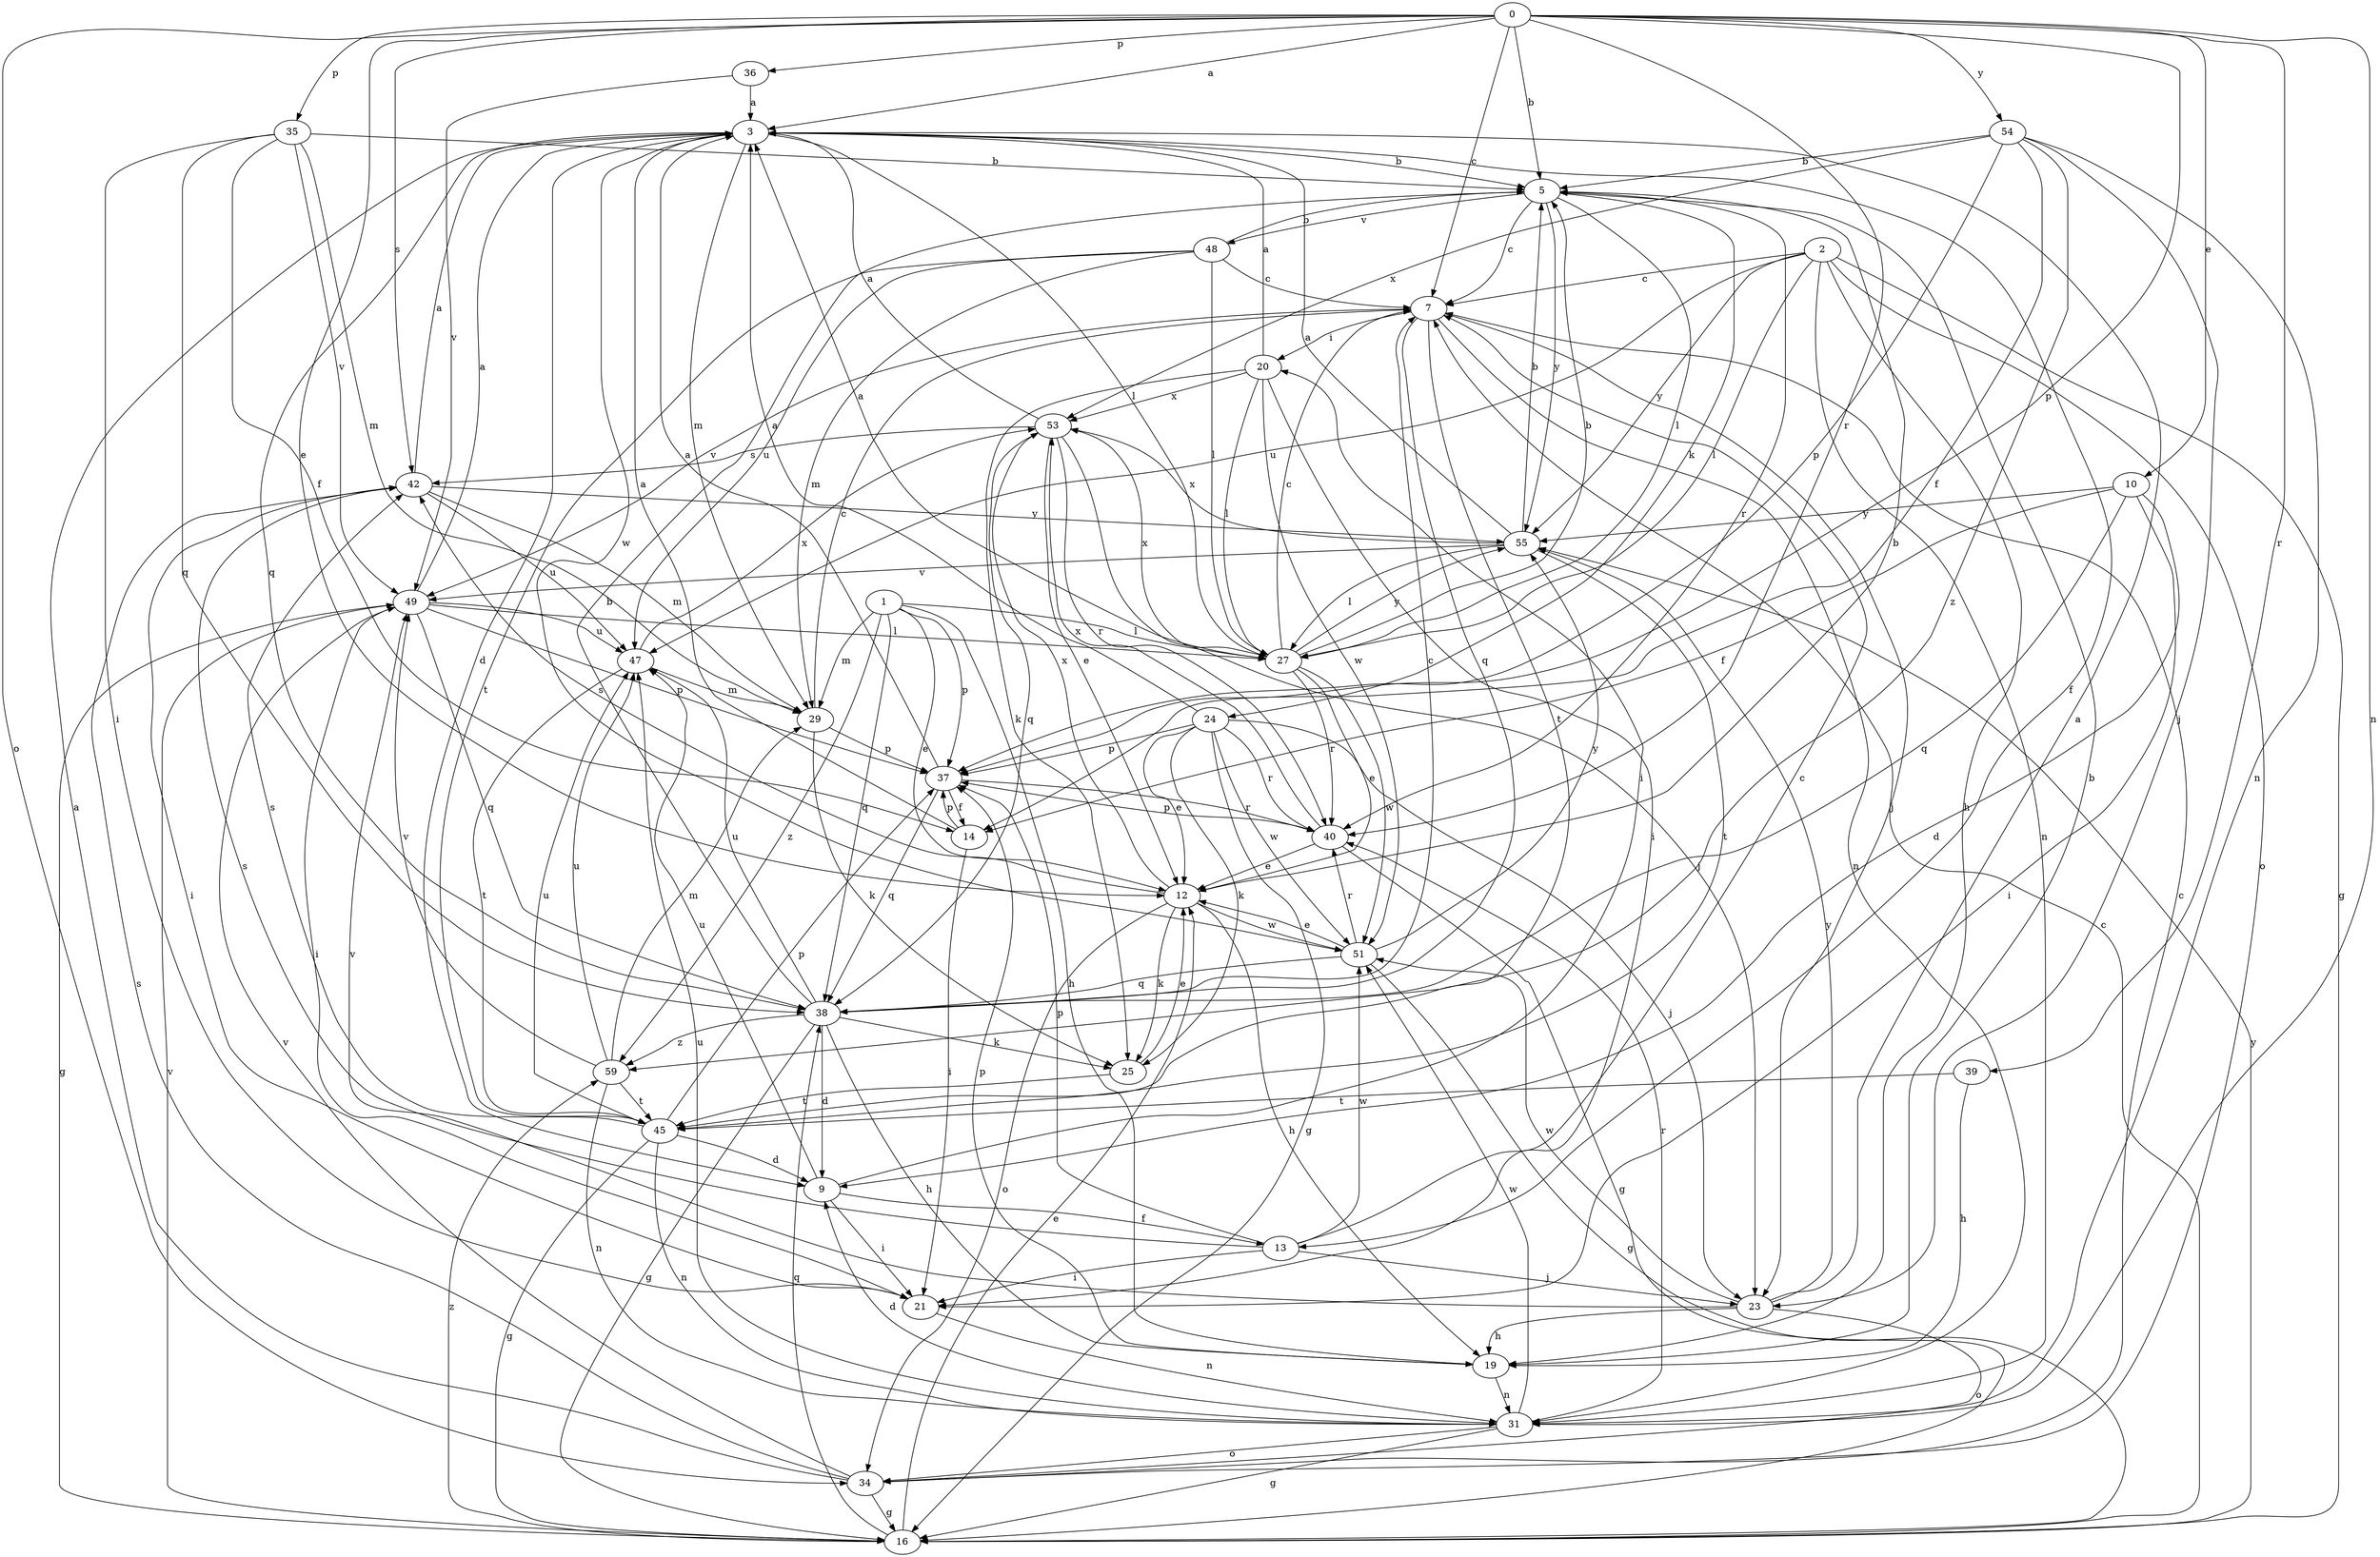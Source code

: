 strict digraph  {
0;
1;
2;
3;
5;
7;
9;
10;
12;
13;
14;
16;
19;
20;
21;
23;
24;
25;
27;
29;
31;
34;
35;
36;
37;
38;
39;
40;
42;
45;
47;
48;
49;
51;
53;
54;
55;
59;
0 -> 3  [label=a];
0 -> 5  [label=b];
0 -> 7  [label=c];
0 -> 10  [label=e];
0 -> 12  [label=e];
0 -> 31  [label=n];
0 -> 34  [label=o];
0 -> 35  [label=p];
0 -> 36  [label=p];
0 -> 37  [label=p];
0 -> 39  [label=r];
0 -> 40  [label=r];
0 -> 42  [label=s];
0 -> 54  [label=y];
1 -> 12  [label=e];
1 -> 19  [label=h];
1 -> 27  [label=l];
1 -> 29  [label=m];
1 -> 37  [label=p];
1 -> 38  [label=q];
1 -> 59  [label=z];
2 -> 7  [label=c];
2 -> 16  [label=g];
2 -> 19  [label=h];
2 -> 27  [label=l];
2 -> 31  [label=n];
2 -> 34  [label=o];
2 -> 47  [label=u];
2 -> 55  [label=y];
3 -> 5  [label=b];
3 -> 9  [label=d];
3 -> 13  [label=f];
3 -> 27  [label=l];
3 -> 29  [label=m];
3 -> 38  [label=q];
3 -> 51  [label=w];
5 -> 7  [label=c];
5 -> 24  [label=k];
5 -> 27  [label=l];
5 -> 40  [label=r];
5 -> 48  [label=v];
5 -> 55  [label=y];
7 -> 20  [label=i];
7 -> 23  [label=j];
7 -> 31  [label=n];
7 -> 38  [label=q];
7 -> 45  [label=t];
7 -> 49  [label=v];
9 -> 13  [label=f];
9 -> 20  [label=i];
9 -> 21  [label=i];
9 -> 47  [label=u];
10 -> 9  [label=d];
10 -> 14  [label=f];
10 -> 21  [label=i];
10 -> 38  [label=q];
10 -> 55  [label=y];
12 -> 5  [label=b];
12 -> 19  [label=h];
12 -> 25  [label=k];
12 -> 34  [label=o];
12 -> 42  [label=s];
12 -> 51  [label=w];
12 -> 53  [label=x];
13 -> 7  [label=c];
13 -> 21  [label=i];
13 -> 23  [label=j];
13 -> 37  [label=p];
13 -> 42  [label=s];
13 -> 51  [label=w];
14 -> 3  [label=a];
14 -> 21  [label=i];
14 -> 37  [label=p];
16 -> 7  [label=c];
16 -> 12  [label=e];
16 -> 38  [label=q];
16 -> 49  [label=v];
16 -> 55  [label=y];
16 -> 59  [label=z];
19 -> 5  [label=b];
19 -> 31  [label=n];
19 -> 37  [label=p];
20 -> 3  [label=a];
20 -> 21  [label=i];
20 -> 25  [label=k];
20 -> 27  [label=l];
20 -> 51  [label=w];
20 -> 53  [label=x];
21 -> 31  [label=n];
23 -> 3  [label=a];
23 -> 19  [label=h];
23 -> 34  [label=o];
23 -> 49  [label=v];
23 -> 51  [label=w];
23 -> 55  [label=y];
24 -> 3  [label=a];
24 -> 12  [label=e];
24 -> 16  [label=g];
24 -> 23  [label=j];
24 -> 25  [label=k];
24 -> 37  [label=p];
24 -> 40  [label=r];
24 -> 51  [label=w];
25 -> 12  [label=e];
25 -> 45  [label=t];
27 -> 3  [label=a];
27 -> 5  [label=b];
27 -> 7  [label=c];
27 -> 12  [label=e];
27 -> 40  [label=r];
27 -> 51  [label=w];
27 -> 53  [label=x];
27 -> 55  [label=y];
29 -> 7  [label=c];
29 -> 25  [label=k];
29 -> 37  [label=p];
31 -> 9  [label=d];
31 -> 16  [label=g];
31 -> 34  [label=o];
31 -> 40  [label=r];
31 -> 47  [label=u];
31 -> 51  [label=w];
34 -> 3  [label=a];
34 -> 7  [label=c];
34 -> 16  [label=g];
34 -> 42  [label=s];
34 -> 49  [label=v];
35 -> 5  [label=b];
35 -> 14  [label=f];
35 -> 21  [label=i];
35 -> 29  [label=m];
35 -> 38  [label=q];
35 -> 49  [label=v];
36 -> 3  [label=a];
36 -> 49  [label=v];
37 -> 3  [label=a];
37 -> 14  [label=f];
37 -> 38  [label=q];
37 -> 40  [label=r];
38 -> 5  [label=b];
38 -> 7  [label=c];
38 -> 9  [label=d];
38 -> 16  [label=g];
38 -> 19  [label=h];
38 -> 25  [label=k];
38 -> 47  [label=u];
38 -> 59  [label=z];
39 -> 19  [label=h];
39 -> 45  [label=t];
40 -> 12  [label=e];
40 -> 16  [label=g];
40 -> 37  [label=p];
40 -> 53  [label=x];
42 -> 3  [label=a];
42 -> 21  [label=i];
42 -> 29  [label=m];
42 -> 47  [label=u];
42 -> 55  [label=y];
45 -> 9  [label=d];
45 -> 16  [label=g];
45 -> 31  [label=n];
45 -> 37  [label=p];
45 -> 42  [label=s];
45 -> 47  [label=u];
47 -> 29  [label=m];
47 -> 45  [label=t];
47 -> 53  [label=x];
48 -> 5  [label=b];
48 -> 7  [label=c];
48 -> 27  [label=l];
48 -> 29  [label=m];
48 -> 45  [label=t];
48 -> 47  [label=u];
49 -> 3  [label=a];
49 -> 16  [label=g];
49 -> 21  [label=i];
49 -> 27  [label=l];
49 -> 37  [label=p];
49 -> 38  [label=q];
49 -> 47  [label=u];
51 -> 12  [label=e];
51 -> 16  [label=g];
51 -> 38  [label=q];
51 -> 40  [label=r];
51 -> 55  [label=y];
53 -> 3  [label=a];
53 -> 12  [label=e];
53 -> 23  [label=j];
53 -> 38  [label=q];
53 -> 40  [label=r];
53 -> 42  [label=s];
54 -> 5  [label=b];
54 -> 14  [label=f];
54 -> 23  [label=j];
54 -> 31  [label=n];
54 -> 37  [label=p];
54 -> 53  [label=x];
54 -> 59  [label=z];
55 -> 3  [label=a];
55 -> 5  [label=b];
55 -> 27  [label=l];
55 -> 45  [label=t];
55 -> 49  [label=v];
55 -> 53  [label=x];
59 -> 29  [label=m];
59 -> 31  [label=n];
59 -> 45  [label=t];
59 -> 47  [label=u];
59 -> 49  [label=v];
}
